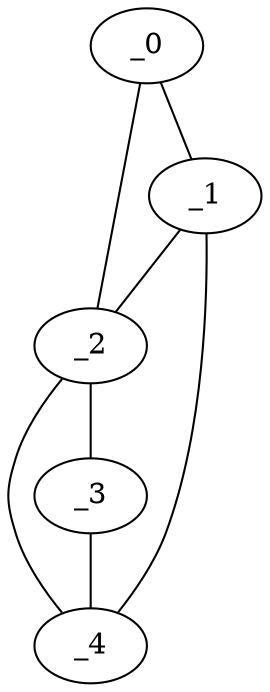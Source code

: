graph "obj12__185.gxl" {
	_0	 [x=8,
		y=64];
	_1	 [x=42,
		y=69];
	_0 -- _1	 [valence=1];
	_2	 [x=115,
		y=49];
	_0 -- _2	 [valence=1];
	_1 -- _2	 [valence=1];
	_4	 [x=121,
		y=70];
	_1 -- _4	 [valence=1];
	_3	 [x=121,
		y=60];
	_2 -- _3	 [valence=1];
	_2 -- _4	 [valence=2];
	_3 -- _4	 [valence=1];
}
